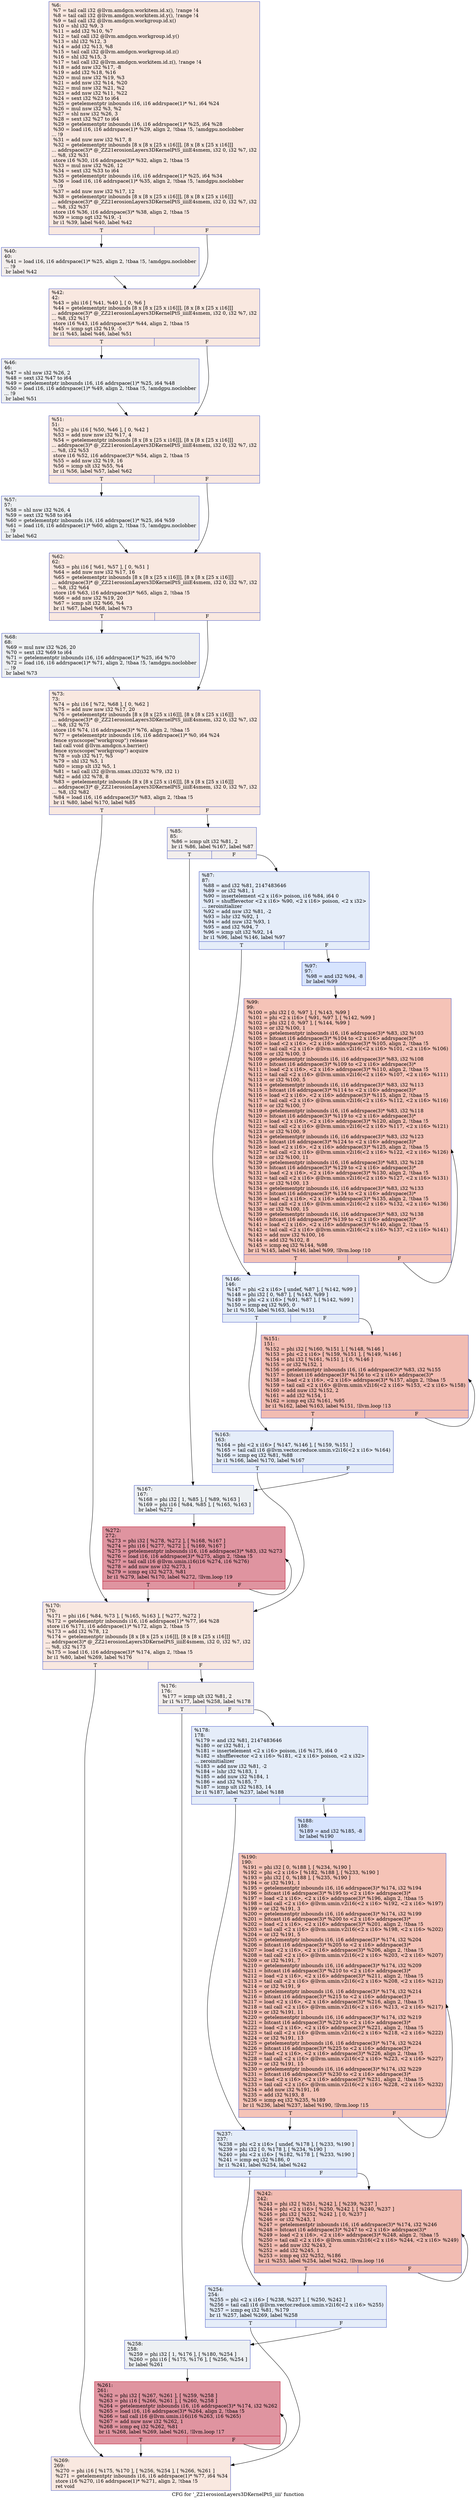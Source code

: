 digraph "CFG for '_Z21erosionLayers3DKernelPtS_iiii' function" {
	label="CFG for '_Z21erosionLayers3DKernelPtS_iiii' function";

	Node0x5753fe0 [shape=record,color="#3d50c3ff", style=filled, fillcolor="#f1ccb870",label="{%6:\l  %7 = tail call i32 @llvm.amdgcn.workitem.id.x(), !range !4\l  %8 = tail call i32 @llvm.amdgcn.workitem.id.y(), !range !4\l  %9 = tail call i32 @llvm.amdgcn.workgroup.id.x()\l  %10 = shl i32 %9, 3\l  %11 = add i32 %10, %7\l  %12 = tail call i32 @llvm.amdgcn.workgroup.id.y()\l  %13 = shl i32 %12, 3\l  %14 = add i32 %13, %8\l  %15 = tail call i32 @llvm.amdgcn.workgroup.id.z()\l  %16 = shl i32 %15, 3\l  %17 = tail call i32 @llvm.amdgcn.workitem.id.z(), !range !4\l  %18 = add nsw i32 %17, -8\l  %19 = add i32 %18, %16\l  %20 = mul nsw i32 %19, %3\l  %21 = add nsw i32 %14, %20\l  %22 = mul nsw i32 %21, %2\l  %23 = add nsw i32 %11, %22\l  %24 = sext i32 %23 to i64\l  %25 = getelementptr inbounds i16, i16 addrspace(1)* %1, i64 %24\l  %26 = mul nsw i32 %3, %2\l  %27 = shl nsw i32 %26, 3\l  %28 = sext i32 %27 to i64\l  %29 = getelementptr inbounds i16, i16 addrspace(1)* %25, i64 %28\l  %30 = load i16, i16 addrspace(1)* %29, align 2, !tbaa !5, !amdgpu.noclobber\l... !9\l  %31 = add nuw nsw i32 %17, 8\l  %32 = getelementptr inbounds [8 x [8 x [25 x i16]]], [8 x [8 x [25 x i16]]]\l... addrspace(3)* @_ZZ21erosionLayers3DKernelPtS_iiiiE4smem, i32 0, i32 %7, i32\l... %8, i32 %31\l  store i16 %30, i16 addrspace(3)* %32, align 2, !tbaa !5\l  %33 = mul nsw i32 %26, 12\l  %34 = sext i32 %33 to i64\l  %35 = getelementptr inbounds i16, i16 addrspace(1)* %25, i64 %34\l  %36 = load i16, i16 addrspace(1)* %35, align 2, !tbaa !5, !amdgpu.noclobber\l... !9\l  %37 = add nuw nsw i32 %17, 12\l  %38 = getelementptr inbounds [8 x [8 x [25 x i16]]], [8 x [8 x [25 x i16]]]\l... addrspace(3)* @_ZZ21erosionLayers3DKernelPtS_iiiiE4smem, i32 0, i32 %7, i32\l... %8, i32 %37\l  store i16 %36, i16 addrspace(3)* %38, align 2, !tbaa !5\l  %39 = icmp sgt i32 %19, -1\l  br i1 %39, label %40, label %42\l|{<s0>T|<s1>F}}"];
	Node0x5753fe0:s0 -> Node0x57584d0;
	Node0x5753fe0:s1 -> Node0x57587b0;
	Node0x57584d0 [shape=record,color="#3d50c3ff", style=filled, fillcolor="#e3d9d370",label="{%40:\l40:                                               \l  %41 = load i16, i16 addrspace(1)* %25, align 2, !tbaa !5, !amdgpu.noclobber\l... !9\l  br label %42\l}"];
	Node0x57584d0 -> Node0x57587b0;
	Node0x57587b0 [shape=record,color="#3d50c3ff", style=filled, fillcolor="#f1ccb870",label="{%42:\l42:                                               \l  %43 = phi i16 [ %41, %40 ], [ 0, %6 ]\l  %44 = getelementptr inbounds [8 x [8 x [25 x i16]]], [8 x [8 x [25 x i16]]]\l... addrspace(3)* @_ZZ21erosionLayers3DKernelPtS_iiiiE4smem, i32 0, i32 %7, i32\l... %8, i32 %17\l  store i16 %43, i16 addrspace(3)* %44, align 2, !tbaa !5\l  %45 = icmp sgt i32 %19, -5\l  br i1 %45, label %46, label %51\l|{<s0>T|<s1>F}}"];
	Node0x57587b0:s0 -> Node0x5758ab0;
	Node0x57587b0:s1 -> Node0x5758d50;
	Node0x5758ab0 [shape=record,color="#3d50c3ff", style=filled, fillcolor="#d9dce170",label="{%46:\l46:                                               \l  %47 = shl nsw i32 %26, 2\l  %48 = sext i32 %47 to i64\l  %49 = getelementptr inbounds i16, i16 addrspace(1)* %25, i64 %48\l  %50 = load i16, i16 addrspace(1)* %49, align 2, !tbaa !5, !amdgpu.noclobber\l... !9\l  br label %51\l}"];
	Node0x5758ab0 -> Node0x5758d50;
	Node0x5758d50 [shape=record,color="#3d50c3ff", style=filled, fillcolor="#f1ccb870",label="{%51:\l51:                                               \l  %52 = phi i16 [ %50, %46 ], [ 0, %42 ]\l  %53 = add nuw nsw i32 %17, 4\l  %54 = getelementptr inbounds [8 x [8 x [25 x i16]]], [8 x [8 x [25 x i16]]]\l... addrspace(3)* @_ZZ21erosionLayers3DKernelPtS_iiiiE4smem, i32 0, i32 %7, i32\l... %8, i32 %53\l  store i16 %52, i16 addrspace(3)* %54, align 2, !tbaa !5\l  %55 = add nsw i32 %19, 16\l  %56 = icmp slt i32 %55, %4\l  br i1 %56, label %57, label %62\l|{<s0>T|<s1>F}}"];
	Node0x5758d50:s0 -> Node0x57592b0;
	Node0x5758d50:s1 -> Node0x57595e0;
	Node0x57592b0 [shape=record,color="#3d50c3ff", style=filled, fillcolor="#d9dce170",label="{%57:\l57:                                               \l  %58 = shl nsw i32 %26, 4\l  %59 = sext i32 %58 to i64\l  %60 = getelementptr inbounds i16, i16 addrspace(1)* %25, i64 %59\l  %61 = load i16, i16 addrspace(1)* %60, align 2, !tbaa !5, !amdgpu.noclobber\l... !9\l  br label %62\l}"];
	Node0x57592b0 -> Node0x57595e0;
	Node0x57595e0 [shape=record,color="#3d50c3ff", style=filled, fillcolor="#f1ccb870",label="{%62:\l62:                                               \l  %63 = phi i16 [ %61, %57 ], [ 0, %51 ]\l  %64 = add nuw nsw i32 %17, 16\l  %65 = getelementptr inbounds [8 x [8 x [25 x i16]]], [8 x [8 x [25 x i16]]]\l... addrspace(3)* @_ZZ21erosionLayers3DKernelPtS_iiiiE4smem, i32 0, i32 %7, i32\l... %8, i32 %64\l  store i16 %63, i16 addrspace(3)* %65, align 2, !tbaa !5\l  %66 = add nsw i32 %19, 20\l  %67 = icmp slt i32 %66, %4\l  br i1 %67, label %68, label %73\l|{<s0>T|<s1>F}}"];
	Node0x57595e0:s0 -> Node0x5757470;
	Node0x57595e0:s1 -> Node0x575a040;
	Node0x5757470 [shape=record,color="#3d50c3ff", style=filled, fillcolor="#d9dce170",label="{%68:\l68:                                               \l  %69 = mul nsw i32 %26, 20\l  %70 = sext i32 %69 to i64\l  %71 = getelementptr inbounds i16, i16 addrspace(1)* %25, i64 %70\l  %72 = load i16, i16 addrspace(1)* %71, align 2, !tbaa !5, !amdgpu.noclobber\l... !9\l  br label %73\l}"];
	Node0x5757470 -> Node0x575a040;
	Node0x575a040 [shape=record,color="#3d50c3ff", style=filled, fillcolor="#f1ccb870",label="{%73:\l73:                                               \l  %74 = phi i16 [ %72, %68 ], [ 0, %62 ]\l  %75 = add nuw nsw i32 %17, 20\l  %76 = getelementptr inbounds [8 x [8 x [25 x i16]]], [8 x [8 x [25 x i16]]]\l... addrspace(3)* @_ZZ21erosionLayers3DKernelPtS_iiiiE4smem, i32 0, i32 %7, i32\l... %8, i32 %75\l  store i16 %74, i16 addrspace(3)* %76, align 2, !tbaa !5\l  %77 = getelementptr inbounds i16, i16 addrspace(1)* %0, i64 %24\l  fence syncscope(\"workgroup\") release\l  tail call void @llvm.amdgcn.s.barrier()\l  fence syncscope(\"workgroup\") acquire\l  %78 = sub i32 %17, %5\l  %79 = shl i32 %5, 1\l  %80 = icmp slt i32 %5, 1\l  %81 = tail call i32 @llvm.smax.i32(i32 %79, i32 1)\l  %82 = add i32 %78, 8\l  %83 = getelementptr inbounds [8 x [8 x [25 x i16]]], [8 x [8 x [25 x i16]]]\l... addrspace(3)* @_ZZ21erosionLayers3DKernelPtS_iiiiE4smem, i32 0, i32 %7, i32\l... %8, i32 %82\l  %84 = load i16, i16 addrspace(3)* %83, align 2, !tbaa !5\l  br i1 %80, label %170, label %85\l|{<s0>T|<s1>F}}"];
	Node0x575a040:s0 -> Node0x575aeb0;
	Node0x575a040:s1 -> Node0x575b0e0;
	Node0x575b0e0 [shape=record,color="#3d50c3ff", style=filled, fillcolor="#e3d9d370",label="{%85:\l85:                                               \l  %86 = icmp ult i32 %81, 2\l  br i1 %86, label %167, label %87\l|{<s0>T|<s1>F}}"];
	Node0x575b0e0:s0 -> Node0x575b2b0;
	Node0x575b0e0:s1 -> Node0x575b300;
	Node0x575b300 [shape=record,color="#3d50c3ff", style=filled, fillcolor="#c5d6f270",label="{%87:\l87:                                               \l  %88 = and i32 %81, 2147483646\l  %89 = or i32 %81, 1\l  %90 = insertelement \<2 x i16\> poison, i16 %84, i64 0\l  %91 = shufflevector \<2 x i16\> %90, \<2 x i16\> poison, \<2 x i32\>\l... zeroinitializer\l  %92 = add nsw i32 %81, -2\l  %93 = lshr i32 %92, 1\l  %94 = add nuw i32 %93, 1\l  %95 = and i32 %94, 7\l  %96 = icmp ult i32 %92, 14\l  br i1 %96, label %146, label %97\l|{<s0>T|<s1>F}}"];
	Node0x575b300:s0 -> Node0x575c850;
	Node0x575b300:s1 -> Node0x575c8e0;
	Node0x575c8e0 [shape=record,color="#3d50c3ff", style=filled, fillcolor="#a5c3fe70",label="{%97:\l97:                                               \l  %98 = and i32 %94, -8\l  br label %99\l}"];
	Node0x575c8e0 -> Node0x575cab0;
	Node0x575cab0 [shape=record,color="#3d50c3ff", style=filled, fillcolor="#e8765c70",label="{%99:\l99:                                               \l  %100 = phi i32 [ 0, %97 ], [ %143, %99 ]\l  %101 = phi \<2 x i16\> [ %91, %97 ], [ %142, %99 ]\l  %102 = phi i32 [ 0, %97 ], [ %144, %99 ]\l  %103 = or i32 %100, 1\l  %104 = getelementptr inbounds i16, i16 addrspace(3)* %83, i32 %103\l  %105 = bitcast i16 addrspace(3)* %104 to \<2 x i16\> addrspace(3)*\l  %106 = load \<2 x i16\>, \<2 x i16\> addrspace(3)* %105, align 2, !tbaa !5\l  %107 = tail call \<2 x i16\> @llvm.umin.v2i16(\<2 x i16\> %101, \<2 x i16\> %106)\l  %108 = or i32 %100, 3\l  %109 = getelementptr inbounds i16, i16 addrspace(3)* %83, i32 %108\l  %110 = bitcast i16 addrspace(3)* %109 to \<2 x i16\> addrspace(3)*\l  %111 = load \<2 x i16\>, \<2 x i16\> addrspace(3)* %110, align 2, !tbaa !5\l  %112 = tail call \<2 x i16\> @llvm.umin.v2i16(\<2 x i16\> %107, \<2 x i16\> %111)\l  %113 = or i32 %100, 5\l  %114 = getelementptr inbounds i16, i16 addrspace(3)* %83, i32 %113\l  %115 = bitcast i16 addrspace(3)* %114 to \<2 x i16\> addrspace(3)*\l  %116 = load \<2 x i16\>, \<2 x i16\> addrspace(3)* %115, align 2, !tbaa !5\l  %117 = tail call \<2 x i16\> @llvm.umin.v2i16(\<2 x i16\> %112, \<2 x i16\> %116)\l  %118 = or i32 %100, 7\l  %119 = getelementptr inbounds i16, i16 addrspace(3)* %83, i32 %118\l  %120 = bitcast i16 addrspace(3)* %119 to \<2 x i16\> addrspace(3)*\l  %121 = load \<2 x i16\>, \<2 x i16\> addrspace(3)* %120, align 2, !tbaa !5\l  %122 = tail call \<2 x i16\> @llvm.umin.v2i16(\<2 x i16\> %117, \<2 x i16\> %121)\l  %123 = or i32 %100, 9\l  %124 = getelementptr inbounds i16, i16 addrspace(3)* %83, i32 %123\l  %125 = bitcast i16 addrspace(3)* %124 to \<2 x i16\> addrspace(3)*\l  %126 = load \<2 x i16\>, \<2 x i16\> addrspace(3)* %125, align 2, !tbaa !5\l  %127 = tail call \<2 x i16\> @llvm.umin.v2i16(\<2 x i16\> %122, \<2 x i16\> %126)\l  %128 = or i32 %100, 11\l  %129 = getelementptr inbounds i16, i16 addrspace(3)* %83, i32 %128\l  %130 = bitcast i16 addrspace(3)* %129 to \<2 x i16\> addrspace(3)*\l  %131 = load \<2 x i16\>, \<2 x i16\> addrspace(3)* %130, align 2, !tbaa !5\l  %132 = tail call \<2 x i16\> @llvm.umin.v2i16(\<2 x i16\> %127, \<2 x i16\> %131)\l  %133 = or i32 %100, 13\l  %134 = getelementptr inbounds i16, i16 addrspace(3)* %83, i32 %133\l  %135 = bitcast i16 addrspace(3)* %134 to \<2 x i16\> addrspace(3)*\l  %136 = load \<2 x i16\>, \<2 x i16\> addrspace(3)* %135, align 2, !tbaa !5\l  %137 = tail call \<2 x i16\> @llvm.umin.v2i16(\<2 x i16\> %132, \<2 x i16\> %136)\l  %138 = or i32 %100, 15\l  %139 = getelementptr inbounds i16, i16 addrspace(3)* %83, i32 %138\l  %140 = bitcast i16 addrspace(3)* %139 to \<2 x i16\> addrspace(3)*\l  %141 = load \<2 x i16\>, \<2 x i16\> addrspace(3)* %140, align 2, !tbaa !5\l  %142 = tail call \<2 x i16\> @llvm.umin.v2i16(\<2 x i16\> %137, \<2 x i16\> %141)\l  %143 = add nuw i32 %100, 16\l  %144 = add i32 %102, 8\l  %145 = icmp eq i32 %144, %98\l  br i1 %145, label %146, label %99, !llvm.loop !10\l|{<s0>T|<s1>F}}"];
	Node0x575cab0:s0 -> Node0x575c850;
	Node0x575cab0:s1 -> Node0x575cab0;
	Node0x575c850 [shape=record,color="#3d50c3ff", style=filled, fillcolor="#c5d6f270",label="{%146:\l146:                                              \l  %147 = phi \<2 x i16\> [ undef, %87 ], [ %142, %99 ]\l  %148 = phi i32 [ 0, %87 ], [ %143, %99 ]\l  %149 = phi \<2 x i16\> [ %91, %87 ], [ %142, %99 ]\l  %150 = icmp eq i32 %95, 0\l  br i1 %150, label %163, label %151\l|{<s0>T|<s1>F}}"];
	Node0x575c850:s0 -> Node0x575f3e0;
	Node0x575c850:s1 -> Node0x575f430;
	Node0x575f430 [shape=record,color="#3d50c3ff", style=filled, fillcolor="#e1675170",label="{%151:\l151:                                              \l  %152 = phi i32 [ %160, %151 ], [ %148, %146 ]\l  %153 = phi \<2 x i16\> [ %159, %151 ], [ %149, %146 ]\l  %154 = phi i32 [ %161, %151 ], [ 0, %146 ]\l  %155 = or i32 %152, 1\l  %156 = getelementptr inbounds i16, i16 addrspace(3)* %83, i32 %155\l  %157 = bitcast i16 addrspace(3)* %156 to \<2 x i16\> addrspace(3)*\l  %158 = load \<2 x i16\>, \<2 x i16\> addrspace(3)* %157, align 2, !tbaa !5\l  %159 = tail call \<2 x i16\> @llvm.umin.v2i16(\<2 x i16\> %153, \<2 x i16\> %158)\l  %160 = add nuw i32 %152, 2\l  %161 = add i32 %154, 1\l  %162 = icmp eq i32 %161, %95\l  br i1 %162, label %163, label %151, !llvm.loop !13\l|{<s0>T|<s1>F}}"];
	Node0x575f430:s0 -> Node0x575f3e0;
	Node0x575f430:s1 -> Node0x575f430;
	Node0x575f3e0 [shape=record,color="#3d50c3ff", style=filled, fillcolor="#c5d6f270",label="{%163:\l163:                                              \l  %164 = phi \<2 x i16\> [ %147, %146 ], [ %159, %151 ]\l  %165 = tail call i16 @llvm.vector.reduce.umin.v2i16(\<2 x i16\> %164)\l  %166 = icmp eq i32 %81, %88\l  br i1 %166, label %170, label %167\l|{<s0>T|<s1>F}}"];
	Node0x575f3e0:s0 -> Node0x575aeb0;
	Node0x575f3e0:s1 -> Node0x575b2b0;
	Node0x575b2b0 [shape=record,color="#3d50c3ff", style=filled, fillcolor="#d6dce470",label="{%167:\l167:                                              \l  %168 = phi i32 [ 1, %85 ], [ %89, %163 ]\l  %169 = phi i16 [ %84, %85 ], [ %165, %163 ]\l  br label %272\l}"];
	Node0x575b2b0 -> Node0x57602d0;
	Node0x575aeb0 [shape=record,color="#3d50c3ff", style=filled, fillcolor="#f1ccb870",label="{%170:\l170:                                              \l  %171 = phi i16 [ %84, %73 ], [ %165, %163 ], [ %277, %272 ]\l  %172 = getelementptr inbounds i16, i16 addrspace(1)* %77, i64 %28\l  store i16 %171, i16 addrspace(1)* %172, align 2, !tbaa !5\l  %173 = add i32 %78, 12\l  %174 = getelementptr inbounds [8 x [8 x [25 x i16]]], [8 x [8 x [25 x i16]]]\l... addrspace(3)* @_ZZ21erosionLayers3DKernelPtS_iiiiE4smem, i32 0, i32 %7, i32\l... %8, i32 %173\l  %175 = load i16, i16 addrspace(3)* %174, align 2, !tbaa !5\l  br i1 %80, label %269, label %176\l|{<s0>T|<s1>F}}"];
	Node0x575aeb0:s0 -> Node0x5760670;
	Node0x575aeb0:s1 -> Node0x5760870;
	Node0x5760870 [shape=record,color="#3d50c3ff", style=filled, fillcolor="#e3d9d370",label="{%176:\l176:                                              \l  %177 = icmp ult i32 %81, 2\l  br i1 %177, label %258, label %178\l|{<s0>T|<s1>F}}"];
	Node0x5760870:s0 -> Node0x5760a40;
	Node0x5760870:s1 -> Node0x5760a90;
	Node0x5760a90 [shape=record,color="#3d50c3ff", style=filled, fillcolor="#c5d6f270",label="{%178:\l178:                                              \l  %179 = and i32 %81, 2147483646\l  %180 = or i32 %81, 1\l  %181 = insertelement \<2 x i16\> poison, i16 %175, i64 0\l  %182 = shufflevector \<2 x i16\> %181, \<2 x i16\> poison, \<2 x i32\>\l... zeroinitializer\l  %183 = add nsw i32 %81, -2\l  %184 = lshr i32 %183, 1\l  %185 = add nuw i32 %184, 1\l  %186 = and i32 %185, 7\l  %187 = icmp ult i32 %183, 14\l  br i1 %187, label %237, label %188\l|{<s0>T|<s1>F}}"];
	Node0x5760a90:s0 -> Node0x5761120;
	Node0x5760a90:s1 -> Node0x5761170;
	Node0x5761170 [shape=record,color="#3d50c3ff", style=filled, fillcolor="#a5c3fe70",label="{%188:\l188:                                              \l  %189 = and i32 %185, -8\l  br label %190\l}"];
	Node0x5761170 -> Node0x5761340;
	Node0x5761340 [shape=record,color="#3d50c3ff", style=filled, fillcolor="#e8765c70",label="{%190:\l190:                                              \l  %191 = phi i32 [ 0, %188 ], [ %234, %190 ]\l  %192 = phi \<2 x i16\> [ %182, %188 ], [ %233, %190 ]\l  %193 = phi i32 [ 0, %188 ], [ %235, %190 ]\l  %194 = or i32 %191, 1\l  %195 = getelementptr inbounds i16, i16 addrspace(3)* %174, i32 %194\l  %196 = bitcast i16 addrspace(3)* %195 to \<2 x i16\> addrspace(3)*\l  %197 = load \<2 x i16\>, \<2 x i16\> addrspace(3)* %196, align 2, !tbaa !5\l  %198 = tail call \<2 x i16\> @llvm.umin.v2i16(\<2 x i16\> %192, \<2 x i16\> %197)\l  %199 = or i32 %191, 3\l  %200 = getelementptr inbounds i16, i16 addrspace(3)* %174, i32 %199\l  %201 = bitcast i16 addrspace(3)* %200 to \<2 x i16\> addrspace(3)*\l  %202 = load \<2 x i16\>, \<2 x i16\> addrspace(3)* %201, align 2, !tbaa !5\l  %203 = tail call \<2 x i16\> @llvm.umin.v2i16(\<2 x i16\> %198, \<2 x i16\> %202)\l  %204 = or i32 %191, 5\l  %205 = getelementptr inbounds i16, i16 addrspace(3)* %174, i32 %204\l  %206 = bitcast i16 addrspace(3)* %205 to \<2 x i16\> addrspace(3)*\l  %207 = load \<2 x i16\>, \<2 x i16\> addrspace(3)* %206, align 2, !tbaa !5\l  %208 = tail call \<2 x i16\> @llvm.umin.v2i16(\<2 x i16\> %203, \<2 x i16\> %207)\l  %209 = or i32 %191, 7\l  %210 = getelementptr inbounds i16, i16 addrspace(3)* %174, i32 %209\l  %211 = bitcast i16 addrspace(3)* %210 to \<2 x i16\> addrspace(3)*\l  %212 = load \<2 x i16\>, \<2 x i16\> addrspace(3)* %211, align 2, !tbaa !5\l  %213 = tail call \<2 x i16\> @llvm.umin.v2i16(\<2 x i16\> %208, \<2 x i16\> %212)\l  %214 = or i32 %191, 9\l  %215 = getelementptr inbounds i16, i16 addrspace(3)* %174, i32 %214\l  %216 = bitcast i16 addrspace(3)* %215 to \<2 x i16\> addrspace(3)*\l  %217 = load \<2 x i16\>, \<2 x i16\> addrspace(3)* %216, align 2, !tbaa !5\l  %218 = tail call \<2 x i16\> @llvm.umin.v2i16(\<2 x i16\> %213, \<2 x i16\> %217)\l  %219 = or i32 %191, 11\l  %220 = getelementptr inbounds i16, i16 addrspace(3)* %174, i32 %219\l  %221 = bitcast i16 addrspace(3)* %220 to \<2 x i16\> addrspace(3)*\l  %222 = load \<2 x i16\>, \<2 x i16\> addrspace(3)* %221, align 2, !tbaa !5\l  %223 = tail call \<2 x i16\> @llvm.umin.v2i16(\<2 x i16\> %218, \<2 x i16\> %222)\l  %224 = or i32 %191, 13\l  %225 = getelementptr inbounds i16, i16 addrspace(3)* %174, i32 %224\l  %226 = bitcast i16 addrspace(3)* %225 to \<2 x i16\> addrspace(3)*\l  %227 = load \<2 x i16\>, \<2 x i16\> addrspace(3)* %226, align 2, !tbaa !5\l  %228 = tail call \<2 x i16\> @llvm.umin.v2i16(\<2 x i16\> %223, \<2 x i16\> %227)\l  %229 = or i32 %191, 15\l  %230 = getelementptr inbounds i16, i16 addrspace(3)* %174, i32 %229\l  %231 = bitcast i16 addrspace(3)* %230 to \<2 x i16\> addrspace(3)*\l  %232 = load \<2 x i16\>, \<2 x i16\> addrspace(3)* %231, align 2, !tbaa !5\l  %233 = tail call \<2 x i16\> @llvm.umin.v2i16(\<2 x i16\> %228, \<2 x i16\> %232)\l  %234 = add nuw i32 %191, 16\l  %235 = add i32 %193, 8\l  %236 = icmp eq i32 %235, %189\l  br i1 %236, label %237, label %190, !llvm.loop !15\l|{<s0>T|<s1>F}}"];
	Node0x5761340:s0 -> Node0x5761120;
	Node0x5761340:s1 -> Node0x5761340;
	Node0x5761120 [shape=record,color="#3d50c3ff", style=filled, fillcolor="#c5d6f270",label="{%237:\l237:                                              \l  %238 = phi \<2 x i16\> [ undef, %178 ], [ %233, %190 ]\l  %239 = phi i32 [ 0, %178 ], [ %234, %190 ]\l  %240 = phi \<2 x i16\> [ %182, %178 ], [ %233, %190 ]\l  %241 = icmp eq i32 %186, 0\l  br i1 %241, label %254, label %242\l|{<s0>T|<s1>F}}"];
	Node0x5761120:s0 -> Node0x5763580;
	Node0x5761120:s1 -> Node0x57635d0;
	Node0x57635d0 [shape=record,color="#3d50c3ff", style=filled, fillcolor="#e1675170",label="{%242:\l242:                                              \l  %243 = phi i32 [ %251, %242 ], [ %239, %237 ]\l  %244 = phi \<2 x i16\> [ %250, %242 ], [ %240, %237 ]\l  %245 = phi i32 [ %252, %242 ], [ 0, %237 ]\l  %246 = or i32 %243, 1\l  %247 = getelementptr inbounds i16, i16 addrspace(3)* %174, i32 %246\l  %248 = bitcast i16 addrspace(3)* %247 to \<2 x i16\> addrspace(3)*\l  %249 = load \<2 x i16\>, \<2 x i16\> addrspace(3)* %248, align 2, !tbaa !5\l  %250 = tail call \<2 x i16\> @llvm.umin.v2i16(\<2 x i16\> %244, \<2 x i16\> %249)\l  %251 = add nuw i32 %243, 2\l  %252 = add i32 %245, 1\l  %253 = icmp eq i32 %252, %186\l  br i1 %253, label %254, label %242, !llvm.loop !16\l|{<s0>T|<s1>F}}"];
	Node0x57635d0:s0 -> Node0x5763580;
	Node0x57635d0:s1 -> Node0x57635d0;
	Node0x5763580 [shape=record,color="#3d50c3ff", style=filled, fillcolor="#c5d6f270",label="{%254:\l254:                                              \l  %255 = phi \<2 x i16\> [ %238, %237 ], [ %250, %242 ]\l  %256 = tail call i16 @llvm.vector.reduce.umin.v2i16(\<2 x i16\> %255)\l  %257 = icmp eq i32 %81, %179\l  br i1 %257, label %269, label %258\l|{<s0>T|<s1>F}}"];
	Node0x5763580:s0 -> Node0x5760670;
	Node0x5763580:s1 -> Node0x5760a40;
	Node0x5760a40 [shape=record,color="#3d50c3ff", style=filled, fillcolor="#d6dce470",label="{%258:\l258:                                              \l  %259 = phi i32 [ 1, %176 ], [ %180, %254 ]\l  %260 = phi i16 [ %175, %176 ], [ %256, %254 ]\l  br label %261\l}"];
	Node0x5760a40 -> Node0x575e380;
	Node0x575e380 [shape=record,color="#b70d28ff", style=filled, fillcolor="#b70d2870",label="{%261:\l261:                                              \l  %262 = phi i32 [ %267, %261 ], [ %259, %258 ]\l  %263 = phi i16 [ %266, %261 ], [ %260, %258 ]\l  %264 = getelementptr inbounds i16, i16 addrspace(3)* %174, i32 %262\l  %265 = load i16, i16 addrspace(3)* %264, align 2, !tbaa !5\l  %266 = tail call i16 @llvm.umin.i16(i16 %263, i16 %265)\l  %267 = add nuw nsw i32 %262, 1\l  %268 = icmp eq i32 %262, %81\l  br i1 %268, label %269, label %261, !llvm.loop !17\l|{<s0>T|<s1>F}}"];
	Node0x575e380:s0 -> Node0x5760670;
	Node0x575e380:s1 -> Node0x575e380;
	Node0x5760670 [shape=record,color="#3d50c3ff", style=filled, fillcolor="#f1ccb870",label="{%269:\l269:                                              \l  %270 = phi i16 [ %175, %170 ], [ %256, %254 ], [ %266, %261 ]\l  %271 = getelementptr inbounds i16, i16 addrspace(1)* %77, i64 %34\l  store i16 %270, i16 addrspace(1)* %271, align 2, !tbaa !5\l  ret void\l}"];
	Node0x57602d0 [shape=record,color="#b70d28ff", style=filled, fillcolor="#b70d2870",label="{%272:\l272:                                              \l  %273 = phi i32 [ %278, %272 ], [ %168, %167 ]\l  %274 = phi i16 [ %277, %272 ], [ %169, %167 ]\l  %275 = getelementptr inbounds i16, i16 addrspace(3)* %83, i32 %273\l  %276 = load i16, i16 addrspace(3)* %275, align 2, !tbaa !5\l  %277 = tail call i16 @llvm.umin.i16(i16 %274, i16 %276)\l  %278 = add nuw nsw i32 %273, 1\l  %279 = icmp eq i32 %273, %81\l  br i1 %279, label %170, label %272, !llvm.loop !19\l|{<s0>T|<s1>F}}"];
	Node0x57602d0:s0 -> Node0x575aeb0;
	Node0x57602d0:s1 -> Node0x57602d0;
}
